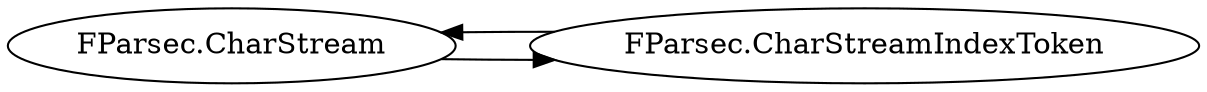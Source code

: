 digraph G {
    page="40,60"; 
    ratio=auto;
    rankdir=LR;
    fontsize=10;
   "FParsec.CharStream" -> { rank=none; "FParsec.CharStreamIndexToken" }
   "FParsec.CharStreamIndexToken" -> { rank=none; "FParsec.CharStream" }
   }
